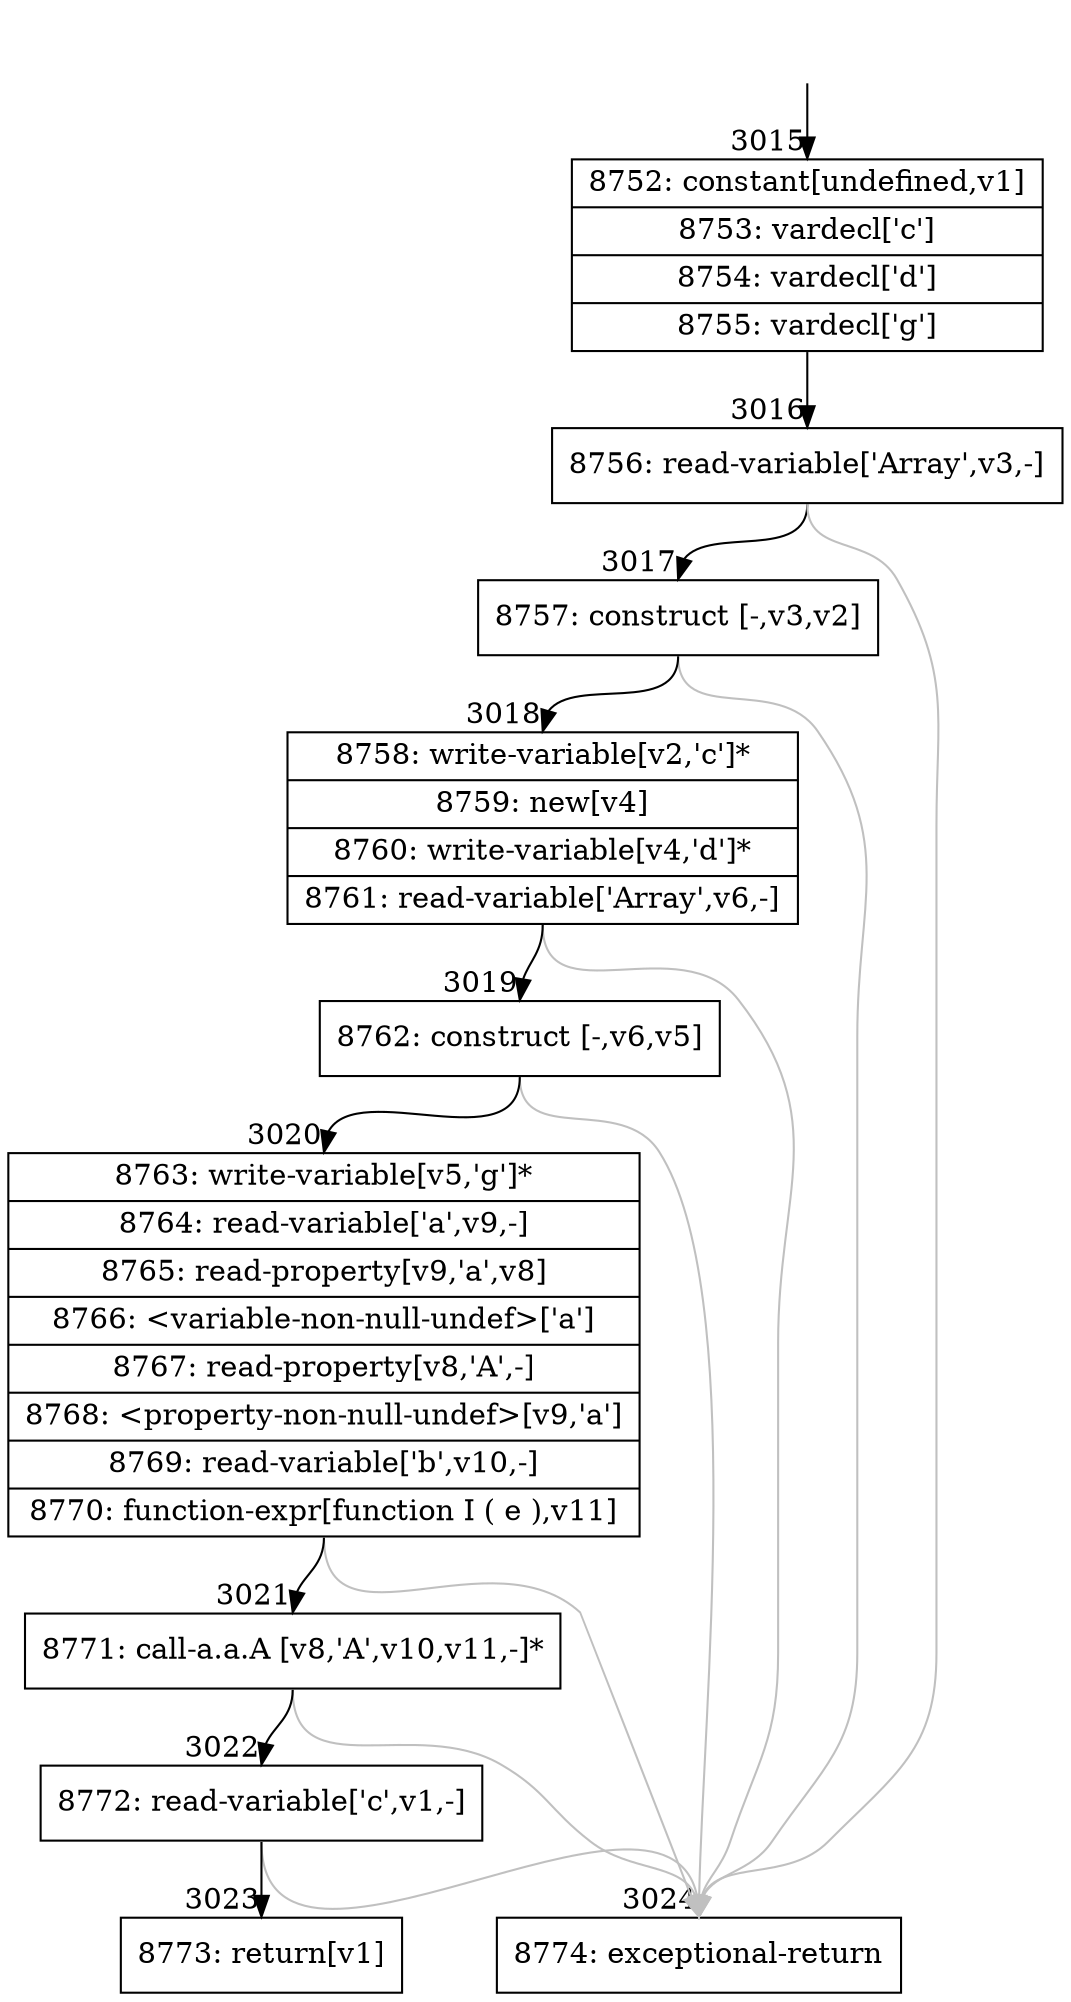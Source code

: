 digraph {
rankdir="TD"
BB_entry243[shape=none,label=""];
BB_entry243 -> BB3015 [tailport=s, headport=n, headlabel="    3015"]
BB3015 [shape=record label="{8752: constant[undefined,v1]|8753: vardecl['c']|8754: vardecl['d']|8755: vardecl['g']}" ] 
BB3015 -> BB3016 [tailport=s, headport=n, headlabel="      3016"]
BB3016 [shape=record label="{8756: read-variable['Array',v3,-]}" ] 
BB3016 -> BB3017 [tailport=s, headport=n, headlabel="      3017"]
BB3016 -> BB3024 [tailport=s, headport=n, color=gray, headlabel="      3024"]
BB3017 [shape=record label="{8757: construct [-,v3,v2]}" ] 
BB3017 -> BB3018 [tailport=s, headport=n, headlabel="      3018"]
BB3017 -> BB3024 [tailport=s, headport=n, color=gray]
BB3018 [shape=record label="{8758: write-variable[v2,'c']*|8759: new[v4]|8760: write-variable[v4,'d']*|8761: read-variable['Array',v6,-]}" ] 
BB3018 -> BB3019 [tailport=s, headport=n, headlabel="      3019"]
BB3018 -> BB3024 [tailport=s, headport=n, color=gray]
BB3019 [shape=record label="{8762: construct [-,v6,v5]}" ] 
BB3019 -> BB3020 [tailport=s, headport=n, headlabel="      3020"]
BB3019 -> BB3024 [tailport=s, headport=n, color=gray]
BB3020 [shape=record label="{8763: write-variable[v5,'g']*|8764: read-variable['a',v9,-]|8765: read-property[v9,'a',v8]|8766: \<variable-non-null-undef\>['a']|8767: read-property[v8,'A',-]|8768: \<property-non-null-undef\>[v9,'a']|8769: read-variable['b',v10,-]|8770: function-expr[function I ( e ),v11]}" ] 
BB3020 -> BB3021 [tailport=s, headport=n, headlabel="      3021"]
BB3020 -> BB3024 [tailport=s, headport=n, color=gray]
BB3021 [shape=record label="{8771: call-a.a.A [v8,'A',v10,v11,-]*}" ] 
BB3021 -> BB3022 [tailport=s, headport=n, headlabel="      3022"]
BB3021 -> BB3024 [tailport=s, headport=n, color=gray]
BB3022 [shape=record label="{8772: read-variable['c',v1,-]}" ] 
BB3022 -> BB3023 [tailport=s, headport=n, headlabel="      3023"]
BB3022 -> BB3024 [tailport=s, headport=n, color=gray]
BB3023 [shape=record label="{8773: return[v1]}" ] 
BB3024 [shape=record label="{8774: exceptional-return}" ] 
}
